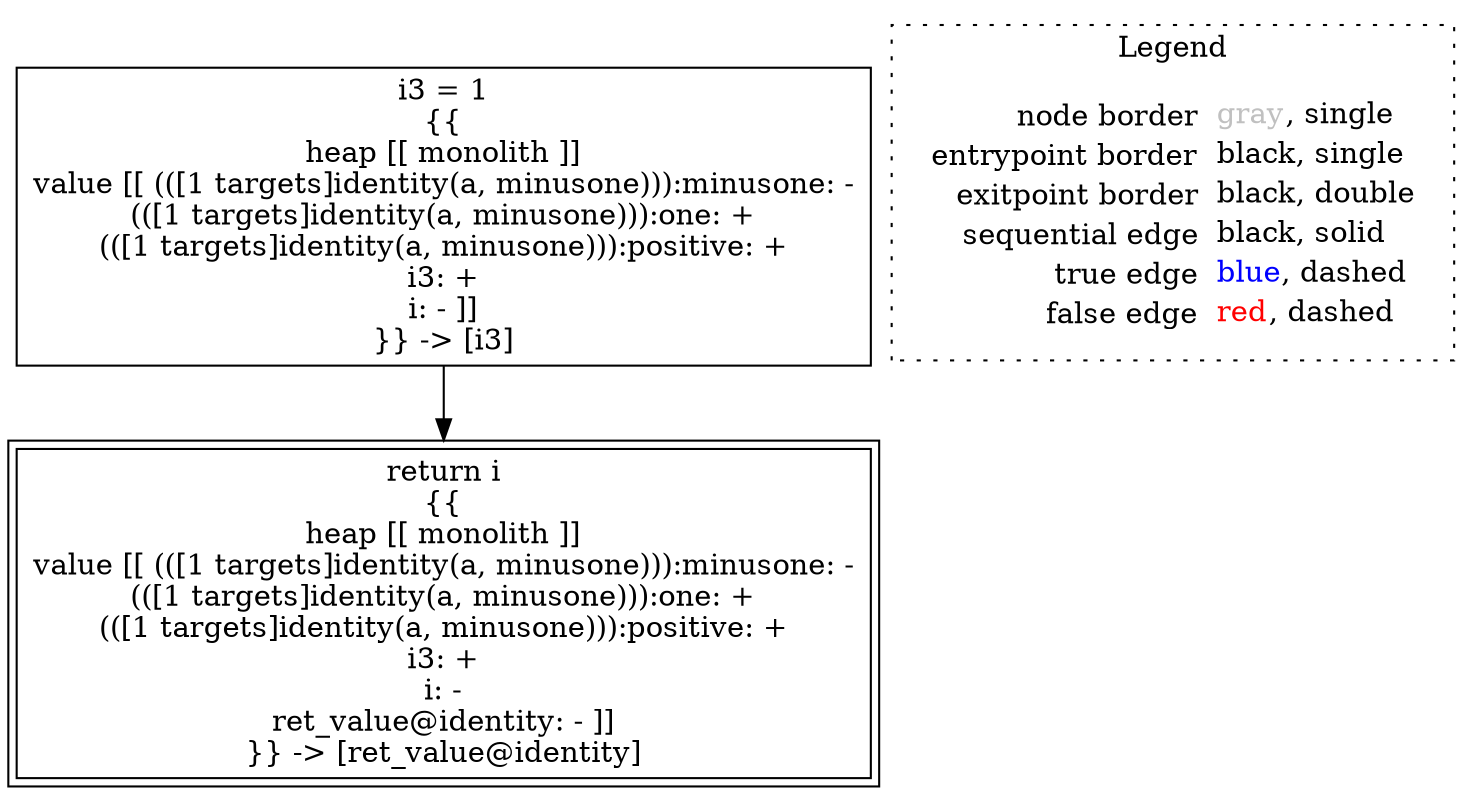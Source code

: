 digraph {
	"node0" [shape="rect",color="black",label=<i3 = 1<BR/>{{<BR/>heap [[ monolith ]]<BR/>value [[ (([1 targets]identity(a, minusone))):minusone: -<BR/>(([1 targets]identity(a, minusone))):one: +<BR/>(([1 targets]identity(a, minusone))):positive: +<BR/>i3: +<BR/>i: - ]]<BR/>}} -&gt; [i3]>];
	"node1" [shape="rect",color="black",peripheries="2",label=<return i<BR/>{{<BR/>heap [[ monolith ]]<BR/>value [[ (([1 targets]identity(a, minusone))):minusone: -<BR/>(([1 targets]identity(a, minusone))):one: +<BR/>(([1 targets]identity(a, minusone))):positive: +<BR/>i3: +<BR/>i: -<BR/>ret_value@identity: - ]]<BR/>}} -&gt; [ret_value@identity]>];
	"node0" -> "node1" [color="black"];
subgraph cluster_legend {
	label="Legend";
	style=dotted;
	node [shape=plaintext];
	"legend" [label=<<table border="0" cellpadding="2" cellspacing="0" cellborder="0"><tr><td align="right">node border&nbsp;</td><td align="left"><font color="gray">gray</font>, single</td></tr><tr><td align="right">entrypoint border&nbsp;</td><td align="left"><font color="black">black</font>, single</td></tr><tr><td align="right">exitpoint border&nbsp;</td><td align="left"><font color="black">black</font>, double</td></tr><tr><td align="right">sequential edge&nbsp;</td><td align="left"><font color="black">black</font>, solid</td></tr><tr><td align="right">true edge&nbsp;</td><td align="left"><font color="blue">blue</font>, dashed</td></tr><tr><td align="right">false edge&nbsp;</td><td align="left"><font color="red">red</font>, dashed</td></tr></table>>];
}

}
